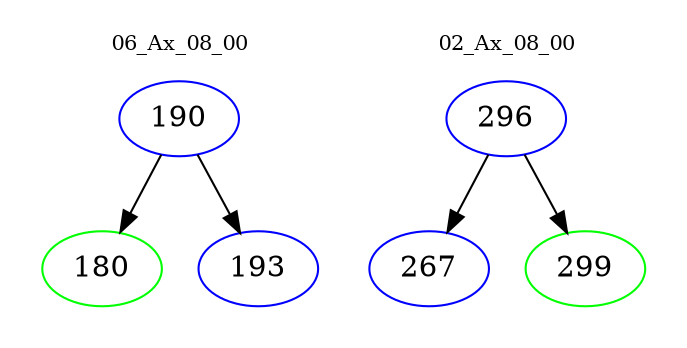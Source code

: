 digraph{
subgraph cluster_0 {
color = white
label = "06_Ax_08_00";
fontsize=10;
T0_190 [label="190", color="blue"]
T0_190 -> T0_180 [color="black"]
T0_180 [label="180", color="green"]
T0_190 -> T0_193 [color="black"]
T0_193 [label="193", color="blue"]
}
subgraph cluster_1 {
color = white
label = "02_Ax_08_00";
fontsize=10;
T1_296 [label="296", color="blue"]
T1_296 -> T1_267 [color="black"]
T1_267 [label="267", color="blue"]
T1_296 -> T1_299 [color="black"]
T1_299 [label="299", color="green"]
}
}
